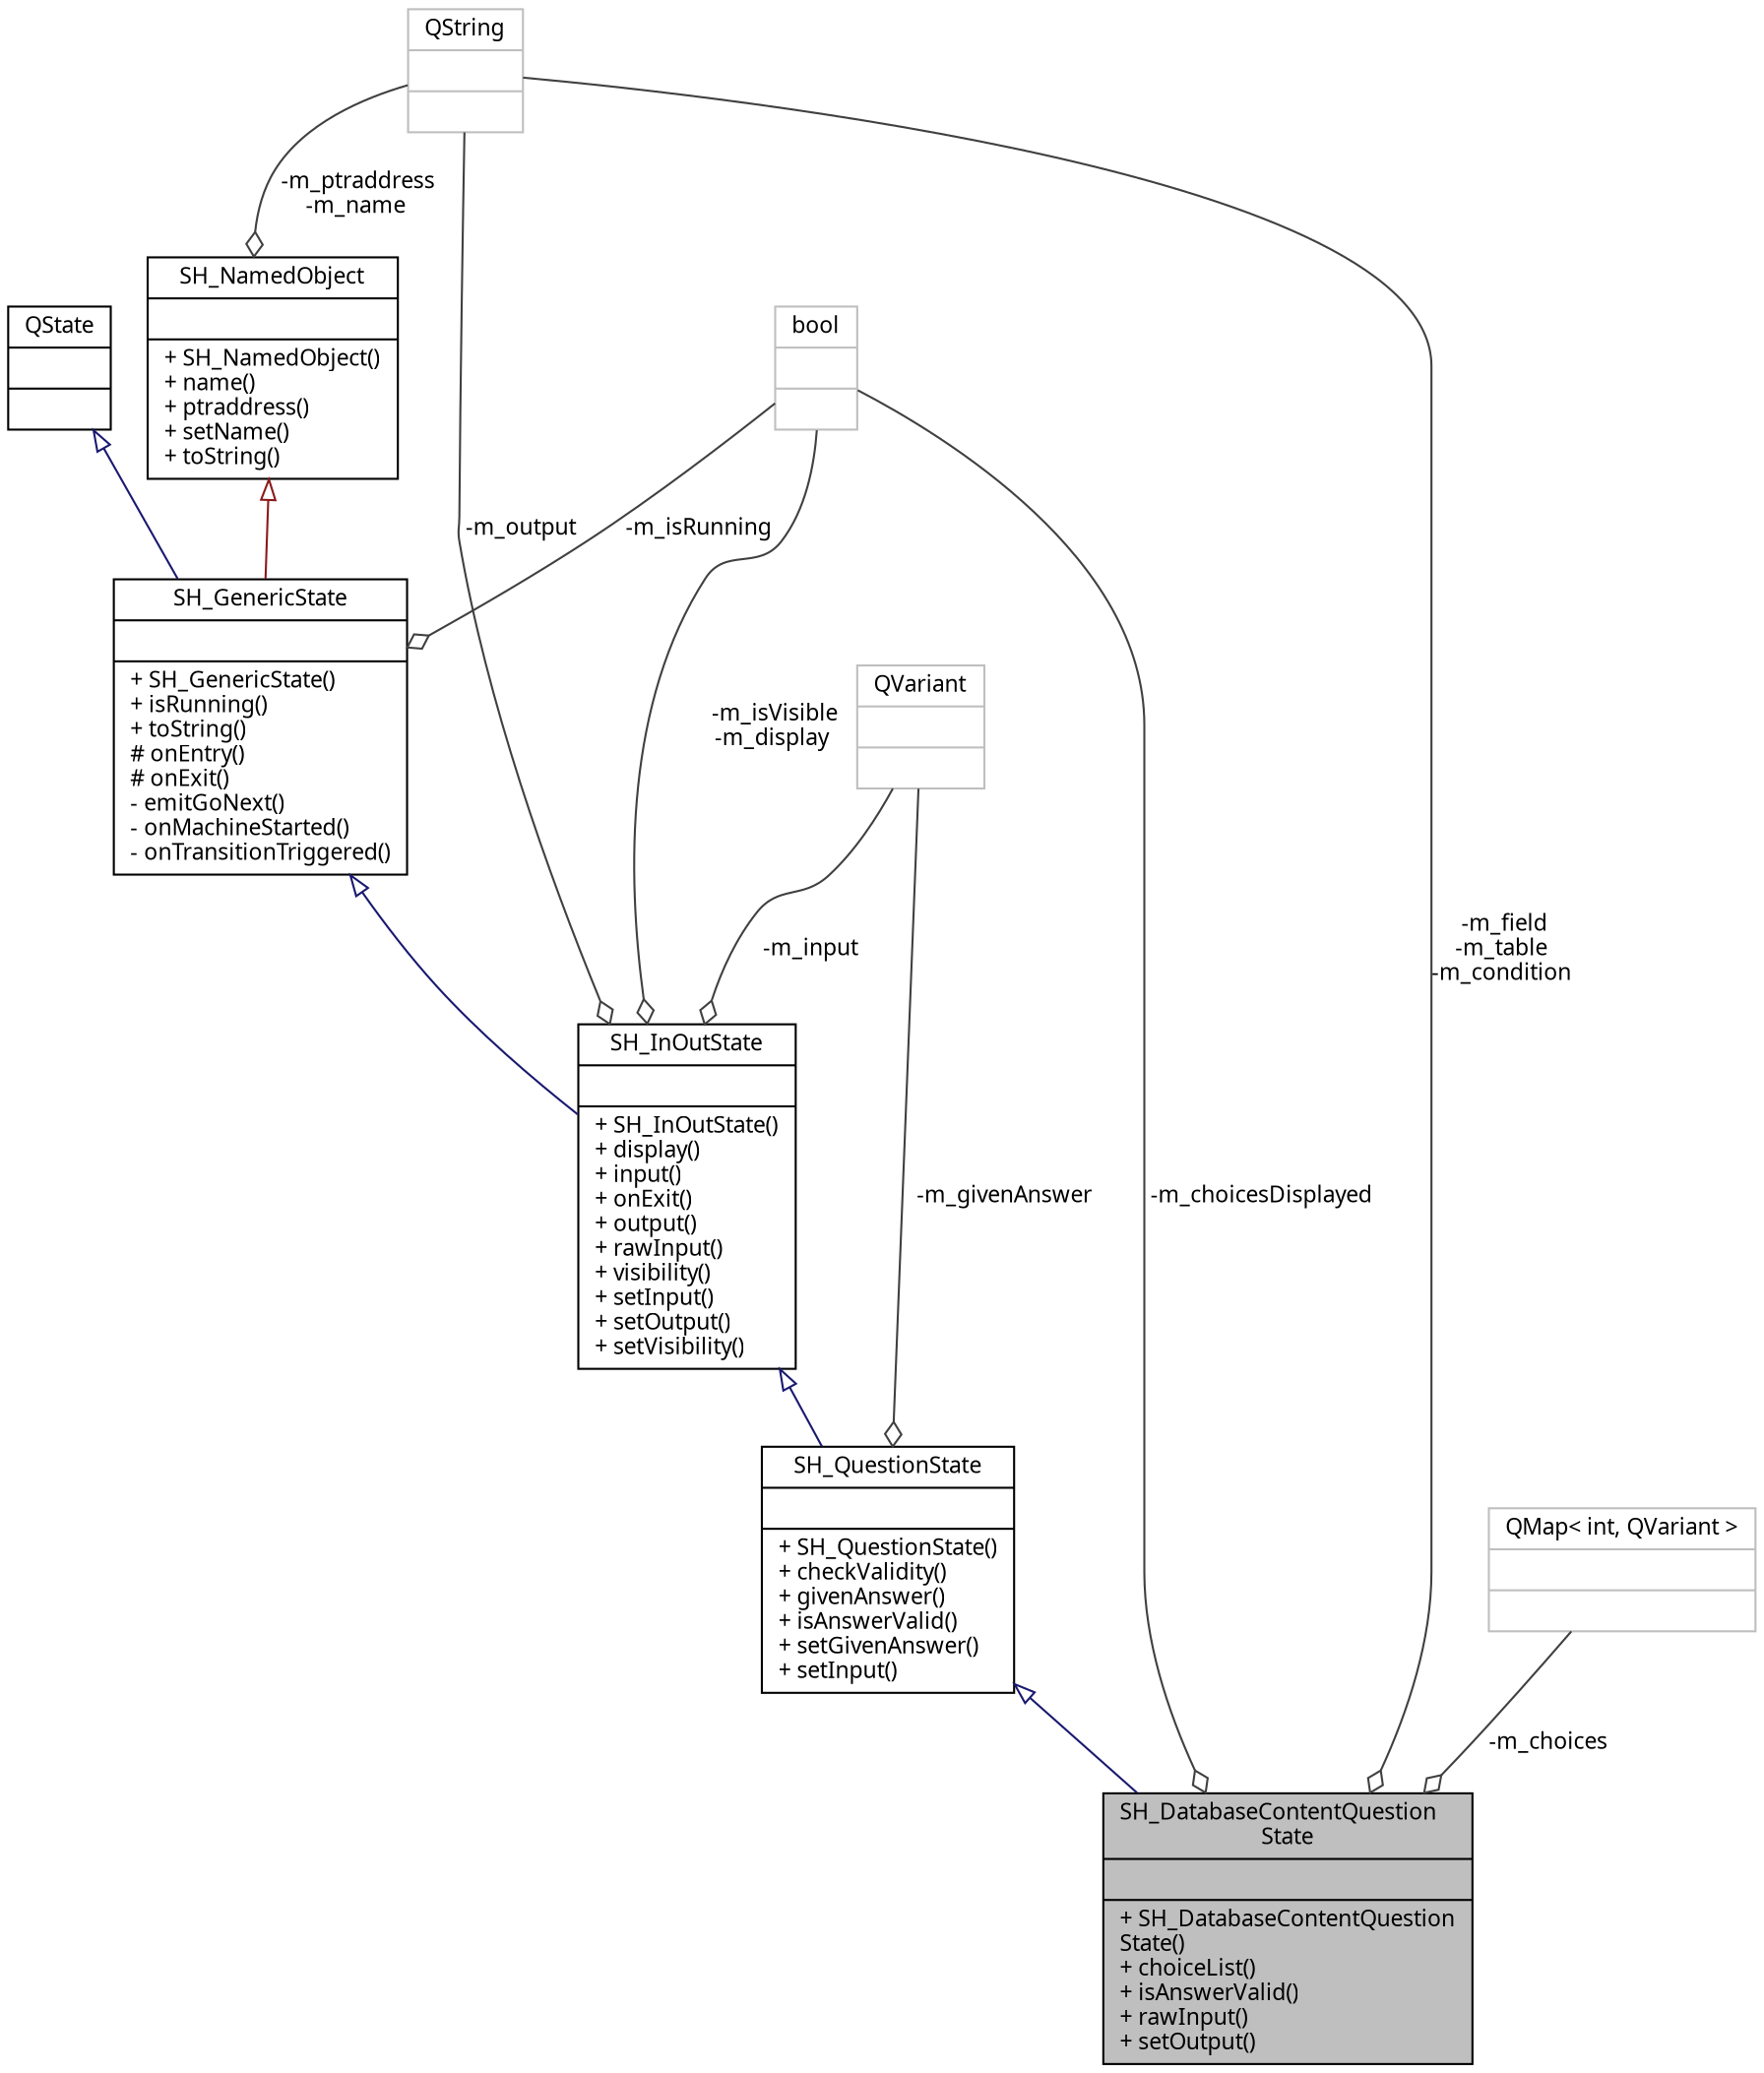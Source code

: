 digraph "SH_DatabaseContentQuestionState"
{
 // INTERACTIVE_SVG=YES
  bgcolor="transparent";
  edge [fontname="Verdana",fontsize="11",labelfontname="Verdana",labelfontsize="11"];
  node [fontname="Verdana",fontsize="11",shape=record];
  Node1 [label="{SH_DatabaseContentQuestion\lState\n||+ SH_DatabaseContentQuestion\lState()\l+ choiceList()\l+ isAnswerValid()\l+ rawInput()\l+ setOutput()\l}",height=0.2,width=0.4,color="black", fillcolor="grey75", style="filled" fontcolor="black"];
  Node2 -> Node1 [dir="back",color="midnightblue",fontsize="11",style="solid",arrowtail="onormal"];
  Node2 [label="{SH_QuestionState\n||+ SH_QuestionState()\l+ checkValidity()\l+ givenAnswer()\l+ isAnswerValid()\l+ setGivenAnswer()\l+ setInput()\l}",height=0.2,width=0.4,color="black",URL="$classSH__QuestionState.html"];
  Node3 -> Node2 [dir="back",color="midnightblue",fontsize="11",style="solid",arrowtail="onormal"];
  Node3 [label="{SH_InOutState\n||+ SH_InOutState()\l+ display()\l+ input()\l+ onExit()\l+ output()\l+ rawInput()\l+ visibility()\l+ setInput()\l+ setOutput()\l+ setVisibility()\l}",height=0.2,width=0.4,color="black",URL="$classSH__InOutState.html"];
  Node4 -> Node3 [dir="back",color="midnightblue",fontsize="11",style="solid",arrowtail="onormal"];
  Node4 [label="{SH_GenericState\n||+ SH_GenericState()\l+ isRunning()\l+ toString()\l# onEntry()\l# onExit()\l- emitGoNext()\l- onMachineStarted()\l- onTransitionTriggered()\l}",height=0.2,width=0.4,color="black",URL="$classSH__GenericState.html"];
  Node5 -> Node4 [dir="back",color="midnightblue",fontsize="11",style="solid",arrowtail="onormal"];
  Node5 [label="{QState\n||}",height=0.2,width=0.4,color="black",URL="$classQState.html"];
  Node6 -> Node4 [dir="back",color="firebrick4",fontsize="11",style="solid",arrowtail="onormal"];
  Node6 [label="{SH_NamedObject\n||+ SH_NamedObject()\l+ name()\l+ ptraddress()\l+ setName()\l+ toString()\l}",height=0.2,width=0.4,color="black",URL="$classSH__NamedObject.html"];
  Node7 -> Node6 [color="grey25",fontsize="11",style="solid",label=" -m_ptraddress\n-m_name" ,arrowhead="odiamond"];
  Node7 [label="{QString\n||}",height=0.2,width=0.4,color="grey75"];
  Node8 -> Node4 [color="grey25",fontsize="11",style="solid",label=" -m_isRunning" ,arrowhead="odiamond"];
  Node8 [label="{bool\n||}",height=0.2,width=0.4,color="grey75"];
  Node9 -> Node3 [color="grey25",fontsize="11",style="solid",label=" -m_input" ,arrowhead="odiamond"];
  Node9 [label="{QVariant\n||}",height=0.2,width=0.4,color="grey75"];
  Node7 -> Node3 [color="grey25",fontsize="11",style="solid",label=" -m_output" ,arrowhead="odiamond"];
  Node8 -> Node3 [color="grey25",fontsize="11",style="solid",label=" -m_isVisible\n-m_display" ,arrowhead="odiamond"];
  Node9 -> Node2 [color="grey25",fontsize="11",style="solid",label=" -m_givenAnswer" ,arrowhead="odiamond"];
  Node10 -> Node1 [color="grey25",fontsize="11",style="solid",label=" -m_choices" ,arrowhead="odiamond"];
  Node10 [label="{QMap\< int, QVariant \>\n||}",height=0.2,width=0.4,color="grey75"];
  Node7 -> Node1 [color="grey25",fontsize="11",style="solid",label=" -m_field\n-m_table\n-m_condition" ,arrowhead="odiamond"];
  Node8 -> Node1 [color="grey25",fontsize="11",style="solid",label=" -m_choicesDisplayed" ,arrowhead="odiamond"];
}
